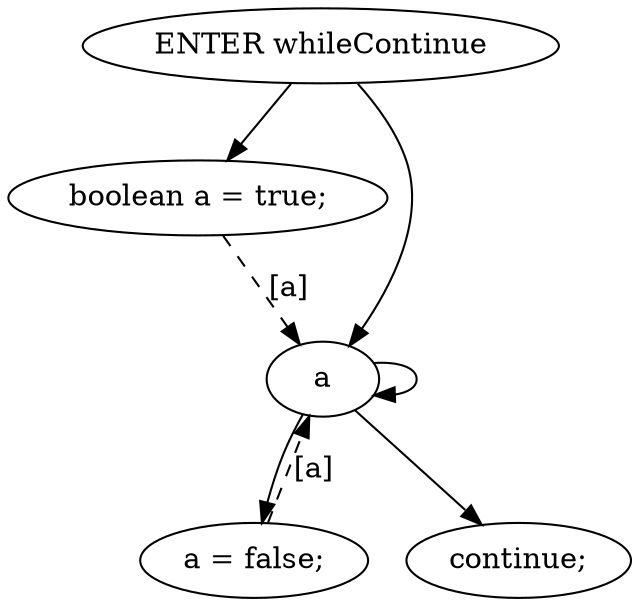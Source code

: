 digraph G {
  0 [ label="ENTER whileContinue" ];
  2 [ label="boolean a = true;" ];
  3 [ label="a" ];
  4 [ label="a = false;" ];
  5 [ label="continue;" ];
  2 -> 3 [ style="dashed" label="[a]" ];
  4 -> 3 [ style="dashed" label="[a]" ];
  0 -> 2 [ ];
  0 -> 3 [ ];
  3 -> 4 [ ];
  3 -> 5 [ ];
  3 -> 3 [ ];
}
